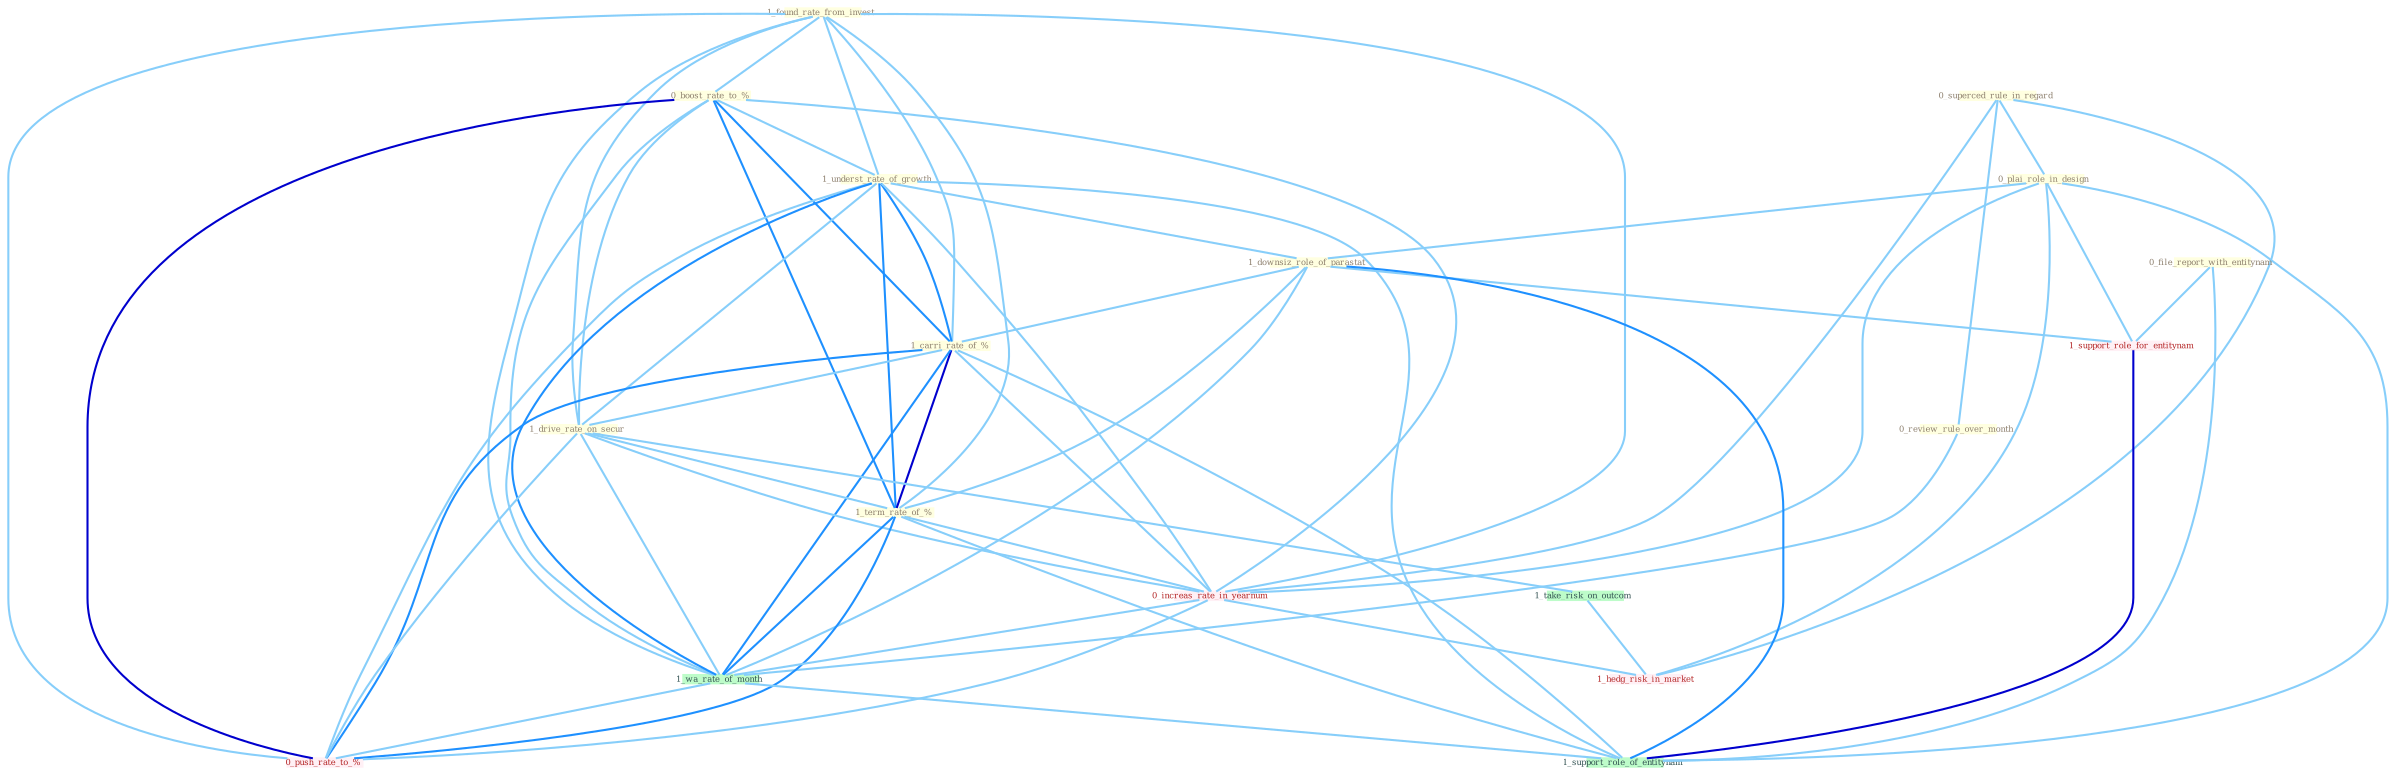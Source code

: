 Graph G{ 
    node
    [shape=polygon,style=filled,width=.5,height=.06,color="#BDFCC9",fixedsize=true,fontsize=4,
    fontcolor="#2f4f4f"];
    {node
    [color="#ffffe0", fontcolor="#8b7d6b"] "0_superced_rule_in_regard " "1_found_rate_from_invest " "0_boost_rate_to_% " "0_review_rule_over_month " "0_plai_role_in_design " "1_underst_rate_of_growth " "1_downsiz_role_of_parastat " "1_carri_rate_of_% " "0_file_report_with_entitynam " "1_drive_rate_on_secur " "1_term_rate_of_% "}
{node [color="#fff0f5", fontcolor="#b22222"] "0_increas_rate_in_yearnum " "1_support_role_for_entitynam " "0_push_rate_to_% " "1_hedg_risk_in_market "}
edge [color="#B0E2FF"];

	"0_superced_rule_in_regard " -- "0_review_rule_over_month " [w="1", color="#87cefa" ];
	"0_superced_rule_in_regard " -- "0_plai_role_in_design " [w="1", color="#87cefa" ];
	"0_superced_rule_in_regard " -- "0_increas_rate_in_yearnum " [w="1", color="#87cefa" ];
	"0_superced_rule_in_regard " -- "1_hedg_risk_in_market " [w="1", color="#87cefa" ];
	"1_found_rate_from_invest " -- "0_boost_rate_to_% " [w="1", color="#87cefa" ];
	"1_found_rate_from_invest " -- "1_underst_rate_of_growth " [w="1", color="#87cefa" ];
	"1_found_rate_from_invest " -- "1_carri_rate_of_% " [w="1", color="#87cefa" ];
	"1_found_rate_from_invest " -- "1_drive_rate_on_secur " [w="1", color="#87cefa" ];
	"1_found_rate_from_invest " -- "1_term_rate_of_% " [w="1", color="#87cefa" ];
	"1_found_rate_from_invest " -- "0_increas_rate_in_yearnum " [w="1", color="#87cefa" ];
	"1_found_rate_from_invest " -- "1_wa_rate_of_month " [w="1", color="#87cefa" ];
	"1_found_rate_from_invest " -- "0_push_rate_to_% " [w="1", color="#87cefa" ];
	"0_boost_rate_to_% " -- "1_underst_rate_of_growth " [w="1", color="#87cefa" ];
	"0_boost_rate_to_% " -- "1_carri_rate_of_% " [w="2", color="#1e90ff" , len=0.8];
	"0_boost_rate_to_% " -- "1_drive_rate_on_secur " [w="1", color="#87cefa" ];
	"0_boost_rate_to_% " -- "1_term_rate_of_% " [w="2", color="#1e90ff" , len=0.8];
	"0_boost_rate_to_% " -- "0_increas_rate_in_yearnum " [w="1", color="#87cefa" ];
	"0_boost_rate_to_% " -- "1_wa_rate_of_month " [w="1", color="#87cefa" ];
	"0_boost_rate_to_% " -- "0_push_rate_to_% " [w="3", color="#0000cd" , len=0.6];
	"0_review_rule_over_month " -- "1_wa_rate_of_month " [w="1", color="#87cefa" ];
	"0_plai_role_in_design " -- "1_downsiz_role_of_parastat " [w="1", color="#87cefa" ];
	"0_plai_role_in_design " -- "0_increas_rate_in_yearnum " [w="1", color="#87cefa" ];
	"0_plai_role_in_design " -- "1_support_role_for_entitynam " [w="1", color="#87cefa" ];
	"0_plai_role_in_design " -- "1_support_role_of_entitynam " [w="1", color="#87cefa" ];
	"0_plai_role_in_design " -- "1_hedg_risk_in_market " [w="1", color="#87cefa" ];
	"1_underst_rate_of_growth " -- "1_downsiz_role_of_parastat " [w="1", color="#87cefa" ];
	"1_underst_rate_of_growth " -- "1_carri_rate_of_% " [w="2", color="#1e90ff" , len=0.8];
	"1_underst_rate_of_growth " -- "1_drive_rate_on_secur " [w="1", color="#87cefa" ];
	"1_underst_rate_of_growth " -- "1_term_rate_of_% " [w="2", color="#1e90ff" , len=0.8];
	"1_underst_rate_of_growth " -- "0_increas_rate_in_yearnum " [w="1", color="#87cefa" ];
	"1_underst_rate_of_growth " -- "1_wa_rate_of_month " [w="2", color="#1e90ff" , len=0.8];
	"1_underst_rate_of_growth " -- "0_push_rate_to_% " [w="1", color="#87cefa" ];
	"1_underst_rate_of_growth " -- "1_support_role_of_entitynam " [w="1", color="#87cefa" ];
	"1_downsiz_role_of_parastat " -- "1_carri_rate_of_% " [w="1", color="#87cefa" ];
	"1_downsiz_role_of_parastat " -- "1_term_rate_of_% " [w="1", color="#87cefa" ];
	"1_downsiz_role_of_parastat " -- "1_wa_rate_of_month " [w="1", color="#87cefa" ];
	"1_downsiz_role_of_parastat " -- "1_support_role_for_entitynam " [w="1", color="#87cefa" ];
	"1_downsiz_role_of_parastat " -- "1_support_role_of_entitynam " [w="2", color="#1e90ff" , len=0.8];
	"1_carri_rate_of_% " -- "1_drive_rate_on_secur " [w="1", color="#87cefa" ];
	"1_carri_rate_of_% " -- "1_term_rate_of_% " [w="3", color="#0000cd" , len=0.6];
	"1_carri_rate_of_% " -- "0_increas_rate_in_yearnum " [w="1", color="#87cefa" ];
	"1_carri_rate_of_% " -- "1_wa_rate_of_month " [w="2", color="#1e90ff" , len=0.8];
	"1_carri_rate_of_% " -- "0_push_rate_to_% " [w="2", color="#1e90ff" , len=0.8];
	"1_carri_rate_of_% " -- "1_support_role_of_entitynam " [w="1", color="#87cefa" ];
	"0_file_report_with_entitynam " -- "1_support_role_for_entitynam " [w="1", color="#87cefa" ];
	"0_file_report_with_entitynam " -- "1_support_role_of_entitynam " [w="1", color="#87cefa" ];
	"1_drive_rate_on_secur " -- "1_term_rate_of_% " [w="1", color="#87cefa" ];
	"1_drive_rate_on_secur " -- "0_increas_rate_in_yearnum " [w="1", color="#87cefa" ];
	"1_drive_rate_on_secur " -- "1_wa_rate_of_month " [w="1", color="#87cefa" ];
	"1_drive_rate_on_secur " -- "1_take_risk_on_outcom " [w="1", color="#87cefa" ];
	"1_drive_rate_on_secur " -- "0_push_rate_to_% " [w="1", color="#87cefa" ];
	"1_term_rate_of_% " -- "0_increas_rate_in_yearnum " [w="1", color="#87cefa" ];
	"1_term_rate_of_% " -- "1_wa_rate_of_month " [w="2", color="#1e90ff" , len=0.8];
	"1_term_rate_of_% " -- "0_push_rate_to_% " [w="2", color="#1e90ff" , len=0.8];
	"1_term_rate_of_% " -- "1_support_role_of_entitynam " [w="1", color="#87cefa" ];
	"0_increas_rate_in_yearnum " -- "1_wa_rate_of_month " [w="1", color="#87cefa" ];
	"0_increas_rate_in_yearnum " -- "0_push_rate_to_% " [w="1", color="#87cefa" ];
	"0_increas_rate_in_yearnum " -- "1_hedg_risk_in_market " [w="1", color="#87cefa" ];
	"1_wa_rate_of_month " -- "0_push_rate_to_% " [w="1", color="#87cefa" ];
	"1_wa_rate_of_month " -- "1_support_role_of_entitynam " [w="1", color="#87cefa" ];
	"1_support_role_for_entitynam " -- "1_support_role_of_entitynam " [w="3", color="#0000cd" , len=0.6];
	"1_take_risk_on_outcom " -- "1_hedg_risk_in_market " [w="1", color="#87cefa" ];
}